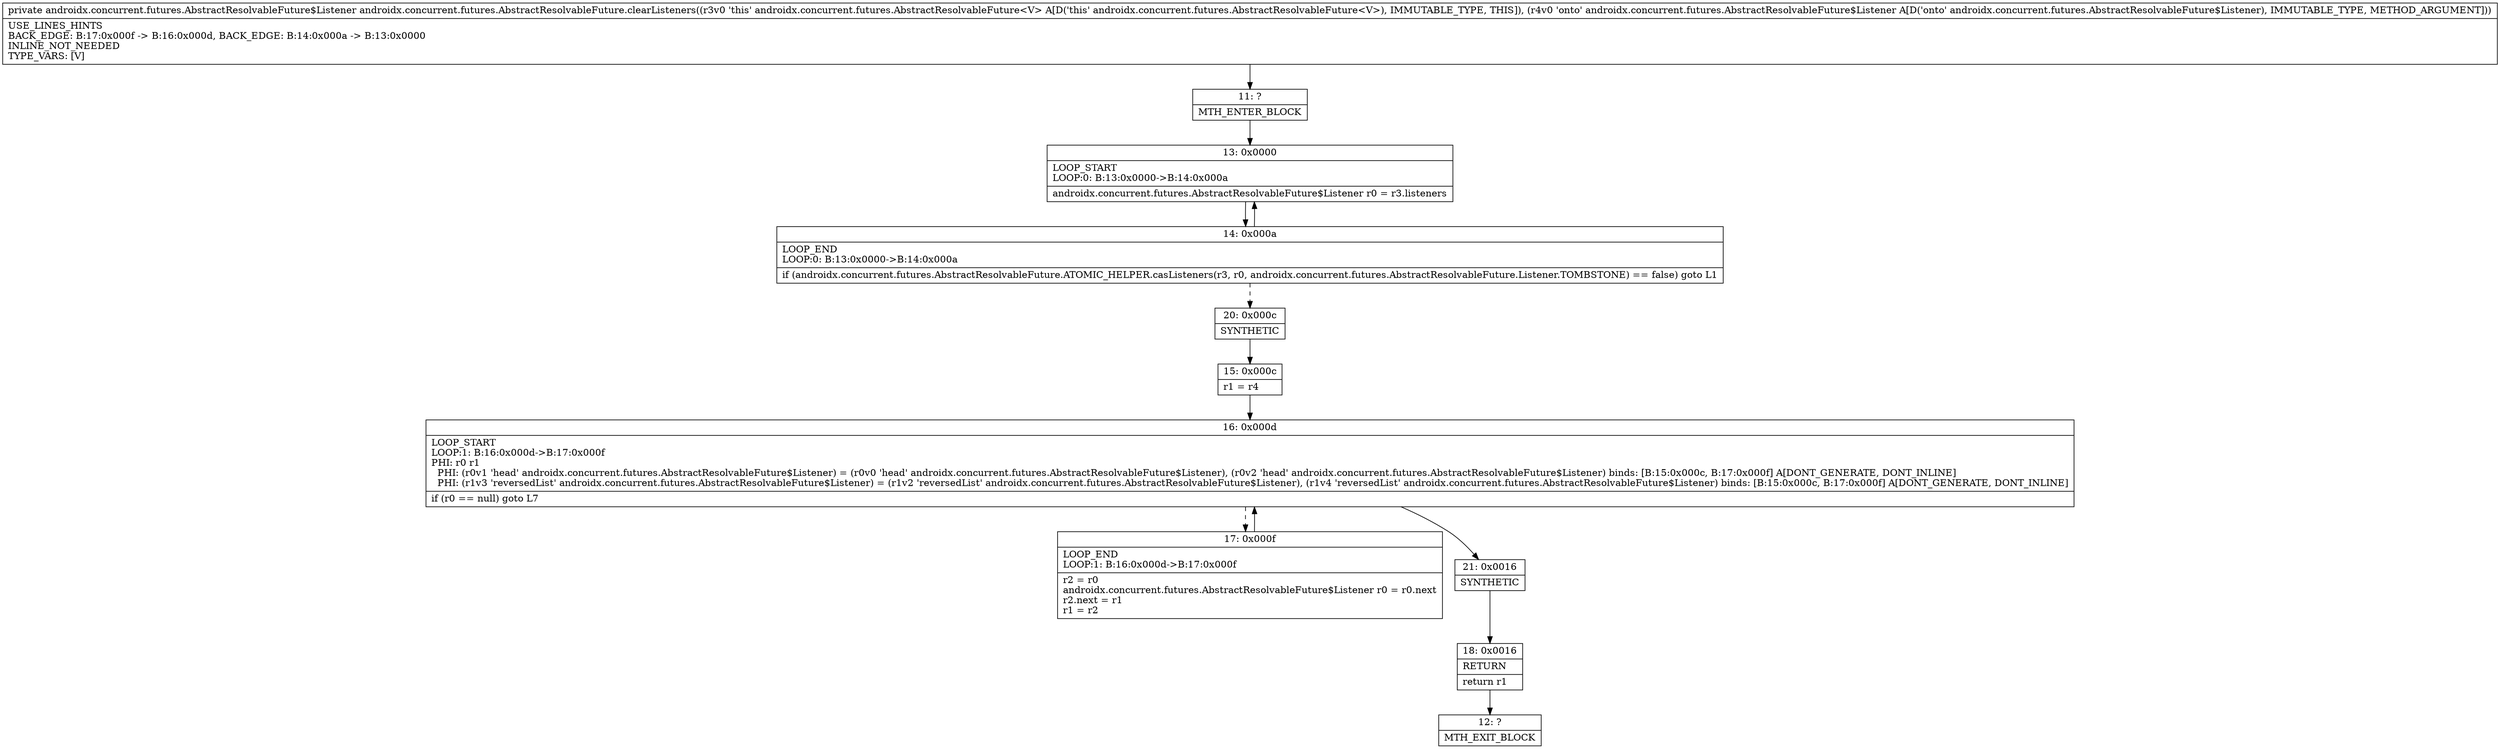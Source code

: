digraph "CFG forandroidx.concurrent.futures.AbstractResolvableFuture.clearListeners(Landroidx\/concurrent\/futures\/AbstractResolvableFuture$Listener;)Landroidx\/concurrent\/futures\/AbstractResolvableFuture$Listener;" {
Node_11 [shape=record,label="{11\:\ ?|MTH_ENTER_BLOCK\l}"];
Node_13 [shape=record,label="{13\:\ 0x0000|LOOP_START\lLOOP:0: B:13:0x0000\-\>B:14:0x000a\l|androidx.concurrent.futures.AbstractResolvableFuture$Listener r0 = r3.listeners\l}"];
Node_14 [shape=record,label="{14\:\ 0x000a|LOOP_END\lLOOP:0: B:13:0x0000\-\>B:14:0x000a\l|if (androidx.concurrent.futures.AbstractResolvableFuture.ATOMIC_HELPER.casListeners(r3, r0, androidx.concurrent.futures.AbstractResolvableFuture.Listener.TOMBSTONE) == false) goto L1\l}"];
Node_20 [shape=record,label="{20\:\ 0x000c|SYNTHETIC\l}"];
Node_15 [shape=record,label="{15\:\ 0x000c|r1 = r4\l}"];
Node_16 [shape=record,label="{16\:\ 0x000d|LOOP_START\lLOOP:1: B:16:0x000d\-\>B:17:0x000f\lPHI: r0 r1 \l  PHI: (r0v1 'head' androidx.concurrent.futures.AbstractResolvableFuture$Listener) = (r0v0 'head' androidx.concurrent.futures.AbstractResolvableFuture$Listener), (r0v2 'head' androidx.concurrent.futures.AbstractResolvableFuture$Listener) binds: [B:15:0x000c, B:17:0x000f] A[DONT_GENERATE, DONT_INLINE]\l  PHI: (r1v3 'reversedList' androidx.concurrent.futures.AbstractResolvableFuture$Listener) = (r1v2 'reversedList' androidx.concurrent.futures.AbstractResolvableFuture$Listener), (r1v4 'reversedList' androidx.concurrent.futures.AbstractResolvableFuture$Listener) binds: [B:15:0x000c, B:17:0x000f] A[DONT_GENERATE, DONT_INLINE]\l|if (r0 == null) goto L7\l}"];
Node_17 [shape=record,label="{17\:\ 0x000f|LOOP_END\lLOOP:1: B:16:0x000d\-\>B:17:0x000f\l|r2 = r0\landroidx.concurrent.futures.AbstractResolvableFuture$Listener r0 = r0.next\lr2.next = r1\lr1 = r2\l}"];
Node_21 [shape=record,label="{21\:\ 0x0016|SYNTHETIC\l}"];
Node_18 [shape=record,label="{18\:\ 0x0016|RETURN\l|return r1\l}"];
Node_12 [shape=record,label="{12\:\ ?|MTH_EXIT_BLOCK\l}"];
MethodNode[shape=record,label="{private androidx.concurrent.futures.AbstractResolvableFuture$Listener androidx.concurrent.futures.AbstractResolvableFuture.clearListeners((r3v0 'this' androidx.concurrent.futures.AbstractResolvableFuture\<V\> A[D('this' androidx.concurrent.futures.AbstractResolvableFuture\<V\>), IMMUTABLE_TYPE, THIS]), (r4v0 'onto' androidx.concurrent.futures.AbstractResolvableFuture$Listener A[D('onto' androidx.concurrent.futures.AbstractResolvableFuture$Listener), IMMUTABLE_TYPE, METHOD_ARGUMENT]))  | USE_LINES_HINTS\lBACK_EDGE: B:17:0x000f \-\> B:16:0x000d, BACK_EDGE: B:14:0x000a \-\> B:13:0x0000\lINLINE_NOT_NEEDED\lTYPE_VARS: [V]\l}"];
MethodNode -> Node_11;Node_11 -> Node_13;
Node_13 -> Node_14;
Node_14 -> Node_13;
Node_14 -> Node_20[style=dashed];
Node_20 -> Node_15;
Node_15 -> Node_16;
Node_16 -> Node_17[style=dashed];
Node_16 -> Node_21;
Node_17 -> Node_16;
Node_21 -> Node_18;
Node_18 -> Node_12;
}

